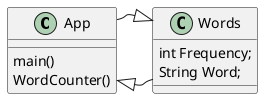 @startuml
'https://plantuml.com/class-diagram

class App{
main()
WordCounter()
}
class Words{
int Frequency;
String Word;
}

App <|- Words
Words <|- App
@enduml